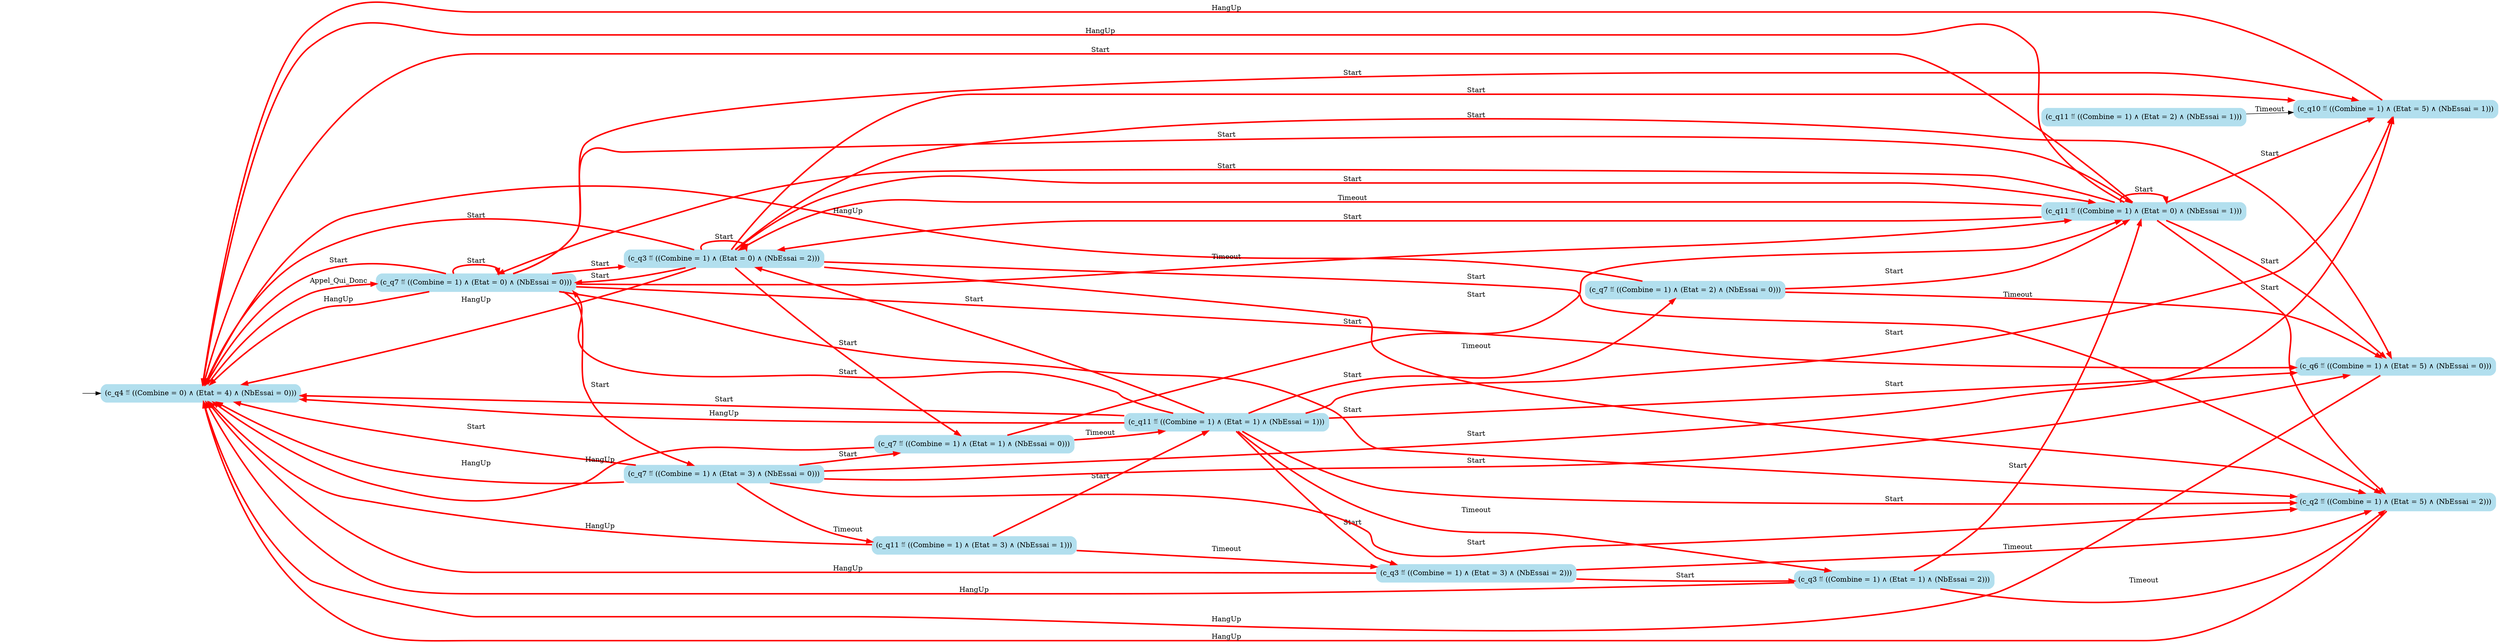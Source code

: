 digraph G {

	rankdir = LR;

	start_c_q4_127[style=invisible];

	node[shape=box, style="rounded, filled", color=lightblue2];

	c_q10_131[label="(c_q10 ≝ ((Combine = 1) ∧ (Etat = 5) ∧ (NbEssai = 1)))"];
	c_q11_93[label="(c_q11 ≝ ((Combine = 1) ∧ (Etat = 1) ∧ (NbEssai = 1)))"];
	c_q11_72[label="(c_q11 ≝ ((Combine = 1) ∧ (Etat = 2) ∧ (NbEssai = 1)))"];
	c_q4_127[label="(c_q4 ≝ ((Combine = 0) ∧ (Etat = 4) ∧ (NbEssai = 0)))"];
	c_q3_125[label="(c_q3 ≝ ((Combine = 1) ∧ (Etat = 0) ∧ (NbEssai = 2)))"];
	c_q11_130[label="(c_q11 ≝ ((Combine = 1) ∧ (Etat = 0) ∧ (NbEssai = 1)))"];
	c_q11_88[label="(c_q11 ≝ ((Combine = 1) ∧ (Etat = 3) ∧ (NbEssai = 1)))"];
	c_q3_106[label="(c_q3 ≝ ((Combine = 1) ∧ (Etat = 1) ∧ (NbEssai = 2)))"];
	c_q3_100[label="(c_q3 ≝ ((Combine = 1) ∧ (Etat = 3) ∧ (NbEssai = 2)))"];
	c_q6_129[label="(c_q6 ≝ ((Combine = 1) ∧ (Etat = 5) ∧ (NbEssai = 0)))"];
	c_q7_110[label="(c_q7 ≝ ((Combine = 1) ∧ (Etat = 2) ∧ (NbEssai = 0)))"];
	c_q7_78[label="(c_q7 ≝ ((Combine = 1) ∧ (Etat = 3) ∧ (NbEssai = 0)))"];
	c_q7_94[label="(c_q7 ≝ ((Combine = 1) ∧ (Etat = 1) ∧ (NbEssai = 0)))"];
	c_q2_123[label="(c_q2 ≝ ((Combine = 1) ∧ (Etat = 5) ∧ (NbEssai = 2)))"];
	c_q7_118[label="(c_q7 ≝ ((Combine = 1) ∧ (Etat = 0) ∧ (NbEssai = 0)))"];

	start_c_q4_127 -> c_q4_127;
	c_q4_127 -> c_q7_118[label="Appel_Qui_Donc", penwidth=3, color=red];
	c_q7_118 -> c_q7_78[label="Start", penwidth=3, color=red];
	c_q7_118 -> c_q7_118[label="Start", penwidth=3, color=red];
	c_q7_78 -> c_q2_123[label="Start", penwidth=3, color=red];
	c_q7_118 -> c_q3_125[label="Start", penwidth=3, color=red];
	c_q7_78 -> c_q4_127[label="Start", penwidth=3, color=red];
	c_q7_118 -> c_q4_127[label="HangUp", penwidth=3, color=red];
	c_q7_78 -> c_q6_129[label="Start", penwidth=3, color=red];
	c_q7_110 -> c_q6_129[label="Timeout", penwidth=3, color=red];
	c_q7_78 -> c_q10_131[label="Start", penwidth=3, color=red];
	c_q7_118 -> c_q11_130[label="Start", penwidth=3, color=red];
	c_q7_78 -> c_q11_88[label="Timeout", penwidth=3, color=red];
	c_q2_123 -> c_q4_127[label="HangUp", penwidth=3, color=red];
	c_q3_125 -> c_q3_125[label="Start", penwidth=3, color=red];
	c_q3_125 -> c_q2_123[label="Start", penwidth=3, color=red];
	c_q3_125 -> c_q2_123[label="Timeout", penwidth=3, color=red];
	c_q3_125 -> c_q4_127[label="Start", penwidth=3, color=red];
	c_q3_125 -> c_q4_127[label="HangUp", penwidth=3, color=red];
	c_q3_125 -> c_q6_129[label="Start", penwidth=3, color=red];
	c_q3_125 -> c_q7_94[label="Start", penwidth=3, color=red];
	c_q3_125 -> c_q7_118[label="Start", penwidth=3, color=red];
	c_q3_125 -> c_q10_131[label="Start", penwidth=3, color=red];
	c_q3_125 -> c_q11_130[label="Start", penwidth=3, color=red];
	c_q6_129 -> c_q4_127[label="HangUp", penwidth=3, color=red];
	c_q10_131 -> c_q4_127[label="HangUp", penwidth=3, color=red];
	c_q11_88 -> c_q11_93[label="Start", penwidth=3, color=red];
	c_q11_93 -> c_q2_123[label="Start", penwidth=3, color=red];
	c_q11_93 -> c_q3_100[label="Start", penwidth=3, color=red];
	c_q11_93 -> c_q3_125[label="Start", penwidth=3, color=red];
	c_q11_93 -> c_q3_106[label="Timeout", penwidth=3, color=red];
	c_q11_93 -> c_q4_127[label="Start", penwidth=3, color=red];
	c_q11_93 -> c_q4_127[label="HangUp", penwidth=3, color=red];
	c_q11_93 -> c_q6_129[label="Start", penwidth=3, color=red];
	c_q11_93 -> c_q7_110[label="Start", penwidth=3, color=red];
	c_q11_93 -> c_q7_118[label="Start", penwidth=3, color=red];
	c_q11_93 -> c_q10_131[label="Start", penwidth=3, color=red];
	c_q11_72 -> c_q10_131[label="Timeout"];
	c_q7_118 -> c_q11_130[label="Timeout", penwidth=3, color=red];
	c_q7_78 -> c_q7_94[label="Start", penwidth=3, color=red];
	c_q7_78 -> c_q4_127[label="HangUp", penwidth=3, color=red];
	c_q11_130 -> c_q7_118[label="Start", penwidth=3, color=red];
	c_q11_130 -> c_q3_125[label="Timeout", penwidth=3, color=red];
	c_q11_130 -> c_q4_127[label="HangUp", penwidth=3, color=red];
	c_q11_88 -> c_q3_100[label="Timeout", penwidth=3, color=red];
	c_q11_88 -> c_q4_127[label="HangUp", penwidth=3, color=red];
	c_q7_94 -> c_q11_130[label="Start", penwidth=3, color=red];
	c_q7_94 -> c_q11_93[label="Timeout", penwidth=3, color=red];
	c_q7_94 -> c_q4_127[label="HangUp", penwidth=3, color=red];
	c_q3_100 -> c_q3_106[label="Start", penwidth=3, color=red];
	c_q3_100 -> c_q2_123[label="Timeout", penwidth=3, color=red];
	c_q3_100 -> c_q4_127[label="HangUp", penwidth=3, color=red];
	c_q3_106 -> c_q11_130[label="Start", penwidth=3, color=red];
	c_q3_106 -> c_q2_123[label="Timeout", penwidth=3, color=red];
	c_q3_106 -> c_q4_127[label="HangUp", penwidth=3, color=red];
	c_q7_110 -> c_q11_130[label="Start", penwidth=3, color=red];
	c_q7_110 -> c_q4_127[label="HangUp", penwidth=3, color=red];
	c_q7_118 -> c_q2_123[label="Start", penwidth=3, color=red];
	c_q7_118 -> c_q4_127[label="Start", penwidth=3, color=red];
	c_q7_118 -> c_q6_129[label="Start", penwidth=3, color=red];
	c_q7_118 -> c_q10_131[label="Start", penwidth=3, color=red];
	c_q11_130 -> c_q11_130[label="Start", penwidth=3, color=red];
	c_q11_130 -> c_q2_123[label="Start", penwidth=3, color=red];
	c_q11_130 -> c_q3_125[label="Start", penwidth=3, color=red];
	c_q11_130 -> c_q4_127[label="Start", penwidth=3, color=red];
	c_q11_130 -> c_q6_129[label="Start", penwidth=3, color=red];
	c_q11_130 -> c_q10_131[label="Start", penwidth=3, color=red];

}